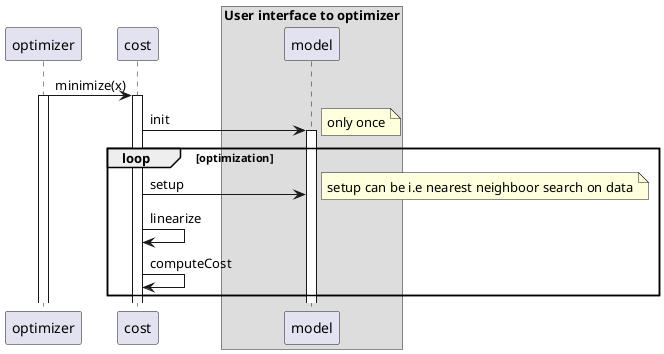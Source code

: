 @startuml Cost


optimizer -> cost: minimize(x)
activate optimizer
activate cost

cost -> model: init
activate model
note right
only once
end note
loop optimization
cost -> model: setup
note right
setup can be i.e nearest neighboor search on data
end note
cost -> cost: linearize
cost -> cost: computeCost
end

box "User interface to optimizer"
participant model
end box

@enduml